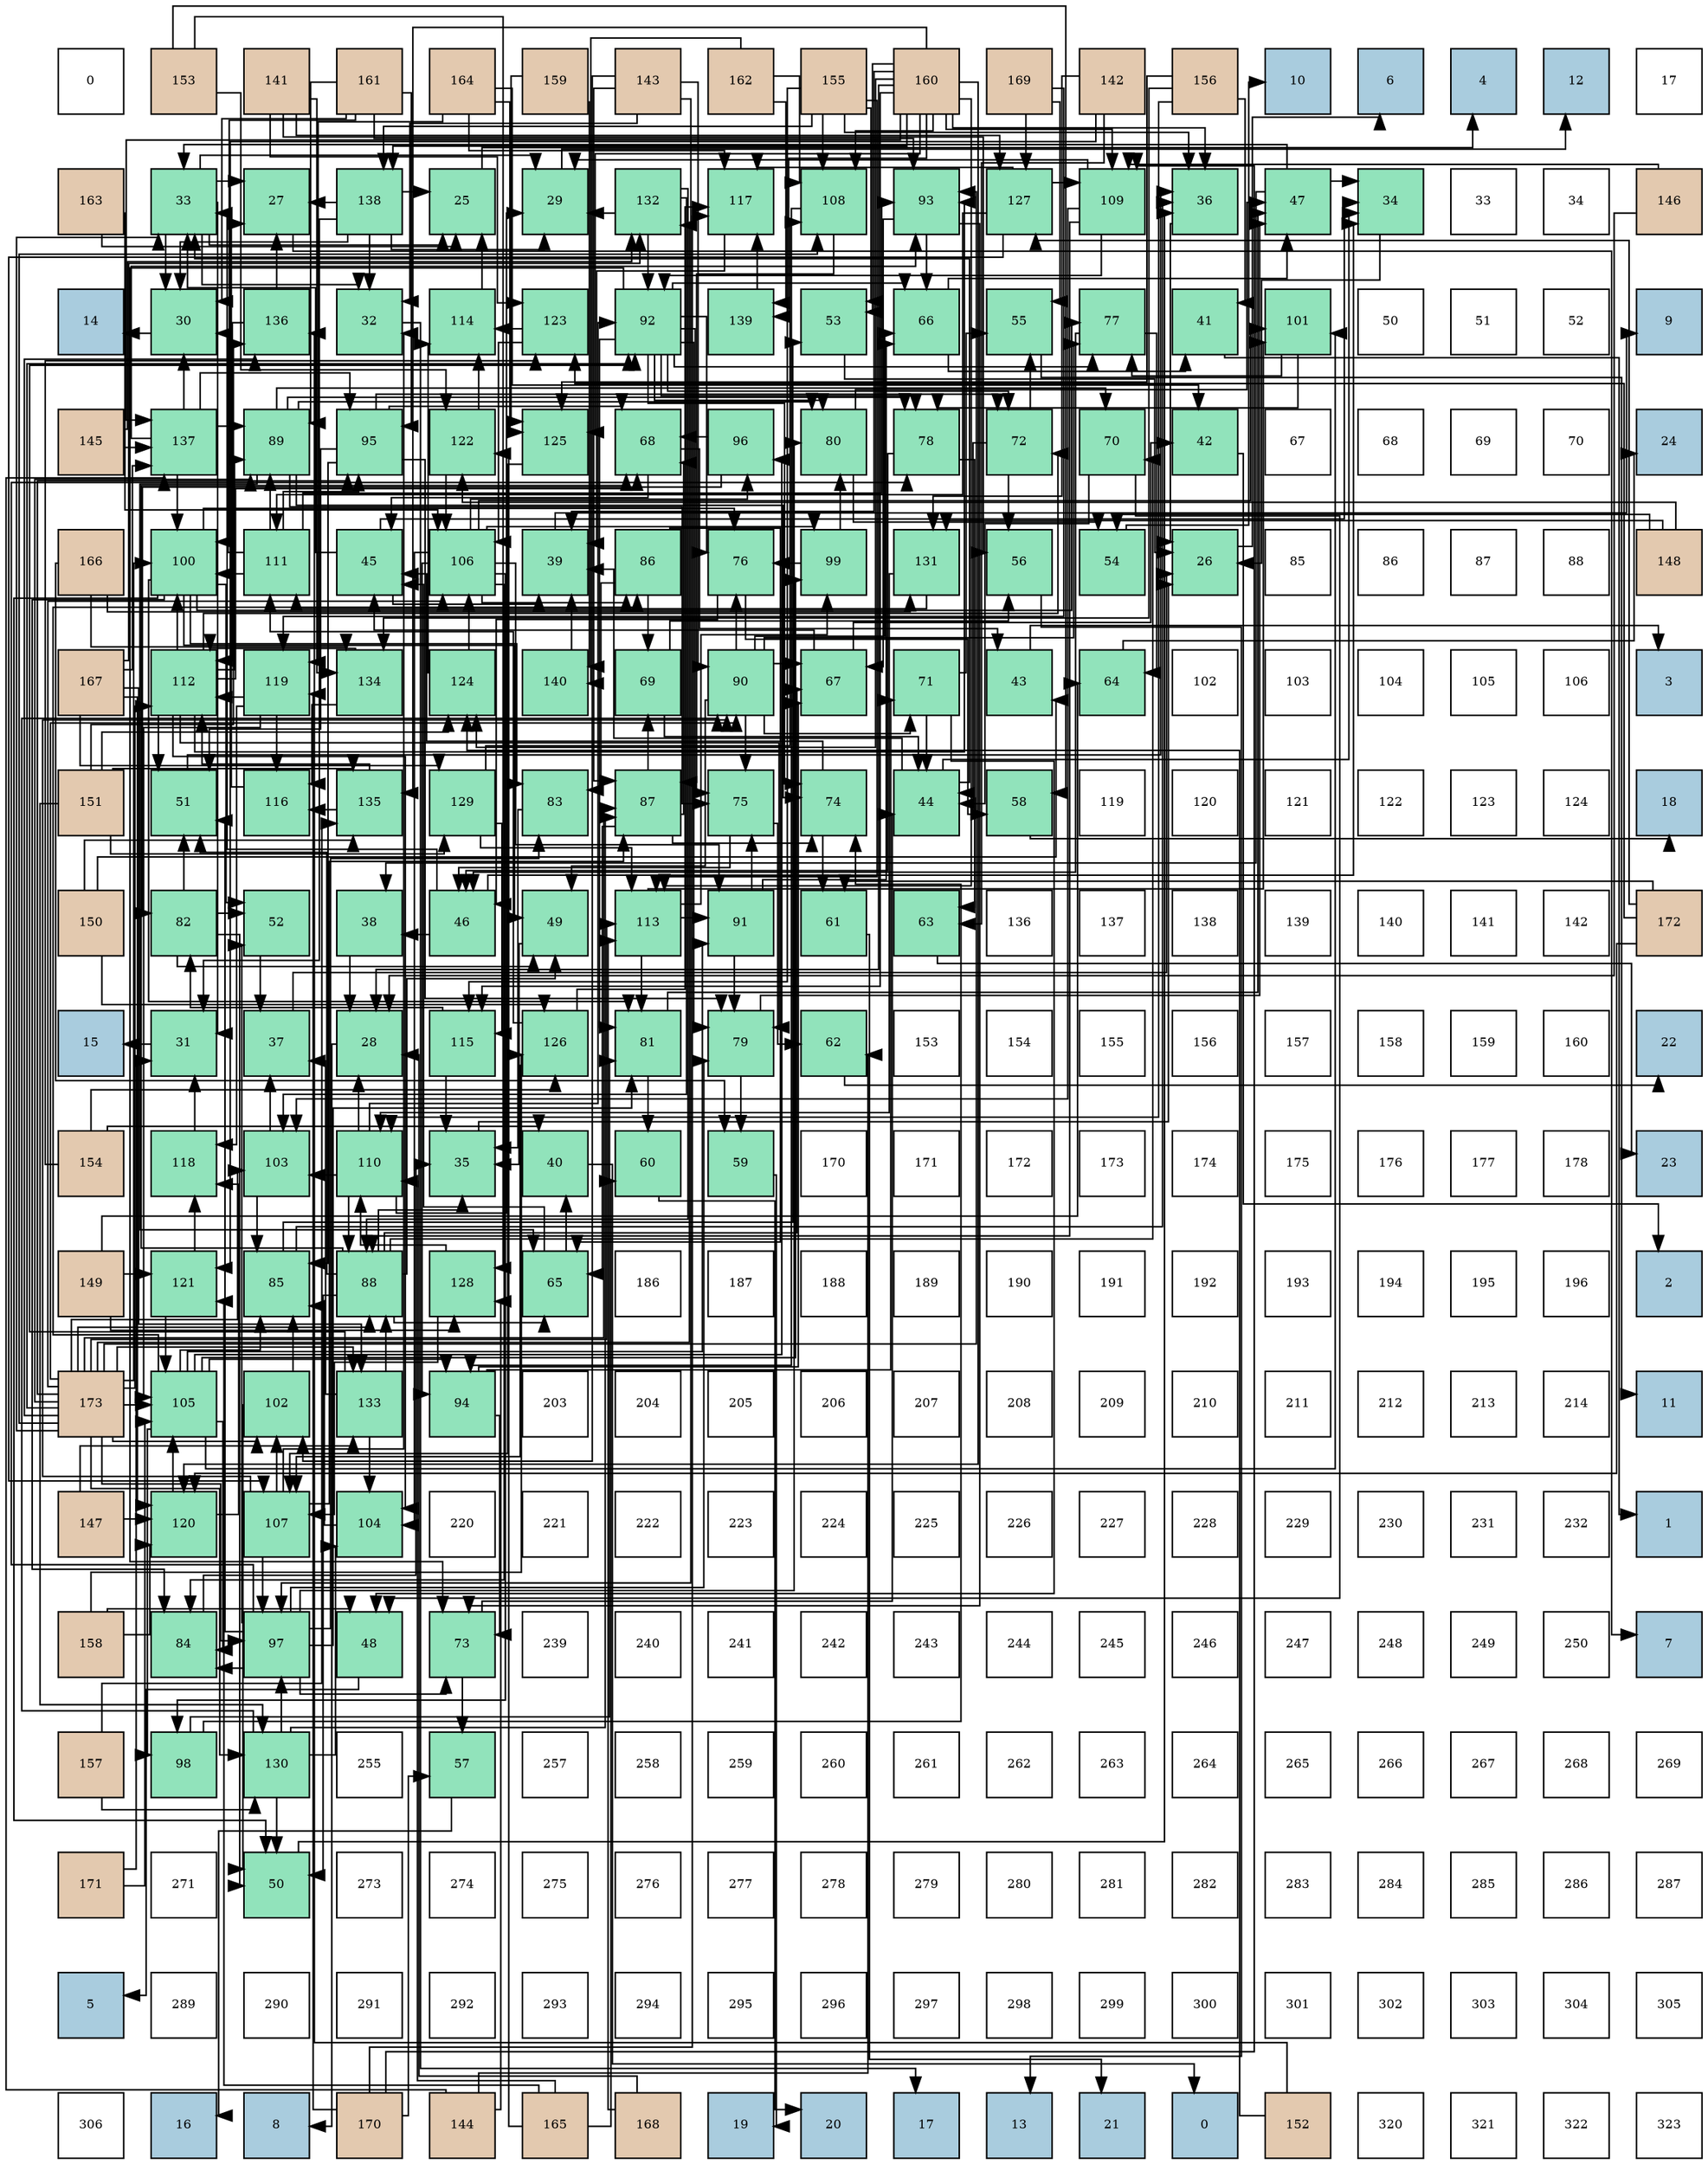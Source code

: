 digraph layout{
 rankdir=TB;
 splines=ortho;
 node [style=filled shape=square fixedsize=true width=0.6];
0[label="0", fontsize=8, fillcolor="#ffffff"];
1[label="153", fontsize=8, fillcolor="#e3c9af"];
2[label="141", fontsize=8, fillcolor="#e3c9af"];
3[label="161", fontsize=8, fillcolor="#e3c9af"];
4[label="164", fontsize=8, fillcolor="#e3c9af"];
5[label="159", fontsize=8, fillcolor="#e3c9af"];
6[label="143", fontsize=8, fillcolor="#e3c9af"];
7[label="162", fontsize=8, fillcolor="#e3c9af"];
8[label="155", fontsize=8, fillcolor="#e3c9af"];
9[label="160", fontsize=8, fillcolor="#e3c9af"];
10[label="169", fontsize=8, fillcolor="#e3c9af"];
11[label="142", fontsize=8, fillcolor="#e3c9af"];
12[label="156", fontsize=8, fillcolor="#e3c9af"];
13[label="10", fontsize=8, fillcolor="#a9ccde"];
14[label="6", fontsize=8, fillcolor="#a9ccde"];
15[label="4", fontsize=8, fillcolor="#a9ccde"];
16[label="12", fontsize=8, fillcolor="#a9ccde"];
17[label="17", fontsize=8, fillcolor="#ffffff"];
18[label="163", fontsize=8, fillcolor="#e3c9af"];
19[label="33", fontsize=8, fillcolor="#91e3bb"];
20[label="27", fontsize=8, fillcolor="#91e3bb"];
21[label="138", fontsize=8, fillcolor="#91e3bb"];
22[label="25", fontsize=8, fillcolor="#91e3bb"];
23[label="29", fontsize=8, fillcolor="#91e3bb"];
24[label="132", fontsize=8, fillcolor="#91e3bb"];
25[label="117", fontsize=8, fillcolor="#91e3bb"];
26[label="108", fontsize=8, fillcolor="#91e3bb"];
27[label="93", fontsize=8, fillcolor="#91e3bb"];
28[label="127", fontsize=8, fillcolor="#91e3bb"];
29[label="109", fontsize=8, fillcolor="#91e3bb"];
30[label="36", fontsize=8, fillcolor="#91e3bb"];
31[label="47", fontsize=8, fillcolor="#91e3bb"];
32[label="34", fontsize=8, fillcolor="#91e3bb"];
33[label="33", fontsize=8, fillcolor="#ffffff"];
34[label="34", fontsize=8, fillcolor="#ffffff"];
35[label="146", fontsize=8, fillcolor="#e3c9af"];
36[label="14", fontsize=8, fillcolor="#a9ccde"];
37[label="30", fontsize=8, fillcolor="#91e3bb"];
38[label="136", fontsize=8, fillcolor="#91e3bb"];
39[label="32", fontsize=8, fillcolor="#91e3bb"];
40[label="114", fontsize=8, fillcolor="#91e3bb"];
41[label="123", fontsize=8, fillcolor="#91e3bb"];
42[label="92", fontsize=8, fillcolor="#91e3bb"];
43[label="139", fontsize=8, fillcolor="#91e3bb"];
44[label="53", fontsize=8, fillcolor="#91e3bb"];
45[label="66", fontsize=8, fillcolor="#91e3bb"];
46[label="55", fontsize=8, fillcolor="#91e3bb"];
47[label="77", fontsize=8, fillcolor="#91e3bb"];
48[label="41", fontsize=8, fillcolor="#91e3bb"];
49[label="101", fontsize=8, fillcolor="#91e3bb"];
50[label="50", fontsize=8, fillcolor="#ffffff"];
51[label="51", fontsize=8, fillcolor="#ffffff"];
52[label="52", fontsize=8, fillcolor="#ffffff"];
53[label="9", fontsize=8, fillcolor="#a9ccde"];
54[label="145", fontsize=8, fillcolor="#e3c9af"];
55[label="137", fontsize=8, fillcolor="#91e3bb"];
56[label="89", fontsize=8, fillcolor="#91e3bb"];
57[label="95", fontsize=8, fillcolor="#91e3bb"];
58[label="122", fontsize=8, fillcolor="#91e3bb"];
59[label="125", fontsize=8, fillcolor="#91e3bb"];
60[label="68", fontsize=8, fillcolor="#91e3bb"];
61[label="96", fontsize=8, fillcolor="#91e3bb"];
62[label="80", fontsize=8, fillcolor="#91e3bb"];
63[label="78", fontsize=8, fillcolor="#91e3bb"];
64[label="72", fontsize=8, fillcolor="#91e3bb"];
65[label="70", fontsize=8, fillcolor="#91e3bb"];
66[label="42", fontsize=8, fillcolor="#91e3bb"];
67[label="67", fontsize=8, fillcolor="#ffffff"];
68[label="68", fontsize=8, fillcolor="#ffffff"];
69[label="69", fontsize=8, fillcolor="#ffffff"];
70[label="70", fontsize=8, fillcolor="#ffffff"];
71[label="24", fontsize=8, fillcolor="#a9ccde"];
72[label="166", fontsize=8, fillcolor="#e3c9af"];
73[label="100", fontsize=8, fillcolor="#91e3bb"];
74[label="111", fontsize=8, fillcolor="#91e3bb"];
75[label="45", fontsize=8, fillcolor="#91e3bb"];
76[label="106", fontsize=8, fillcolor="#91e3bb"];
77[label="39", fontsize=8, fillcolor="#91e3bb"];
78[label="86", fontsize=8, fillcolor="#91e3bb"];
79[label="76", fontsize=8, fillcolor="#91e3bb"];
80[label="99", fontsize=8, fillcolor="#91e3bb"];
81[label="131", fontsize=8, fillcolor="#91e3bb"];
82[label="56", fontsize=8, fillcolor="#91e3bb"];
83[label="54", fontsize=8, fillcolor="#91e3bb"];
84[label="26", fontsize=8, fillcolor="#91e3bb"];
85[label="85", fontsize=8, fillcolor="#ffffff"];
86[label="86", fontsize=8, fillcolor="#ffffff"];
87[label="87", fontsize=8, fillcolor="#ffffff"];
88[label="88", fontsize=8, fillcolor="#ffffff"];
89[label="148", fontsize=8, fillcolor="#e3c9af"];
90[label="167", fontsize=8, fillcolor="#e3c9af"];
91[label="112", fontsize=8, fillcolor="#91e3bb"];
92[label="119", fontsize=8, fillcolor="#91e3bb"];
93[label="134", fontsize=8, fillcolor="#91e3bb"];
94[label="124", fontsize=8, fillcolor="#91e3bb"];
95[label="140", fontsize=8, fillcolor="#91e3bb"];
96[label="69", fontsize=8, fillcolor="#91e3bb"];
97[label="90", fontsize=8, fillcolor="#91e3bb"];
98[label="67", fontsize=8, fillcolor="#91e3bb"];
99[label="71", fontsize=8, fillcolor="#91e3bb"];
100[label="43", fontsize=8, fillcolor="#91e3bb"];
101[label="64", fontsize=8, fillcolor="#91e3bb"];
102[label="102", fontsize=8, fillcolor="#ffffff"];
103[label="103", fontsize=8, fillcolor="#ffffff"];
104[label="104", fontsize=8, fillcolor="#ffffff"];
105[label="105", fontsize=8, fillcolor="#ffffff"];
106[label="106", fontsize=8, fillcolor="#ffffff"];
107[label="3", fontsize=8, fillcolor="#a9ccde"];
108[label="151", fontsize=8, fillcolor="#e3c9af"];
109[label="51", fontsize=8, fillcolor="#91e3bb"];
110[label="116", fontsize=8, fillcolor="#91e3bb"];
111[label="135", fontsize=8, fillcolor="#91e3bb"];
112[label="129", fontsize=8, fillcolor="#91e3bb"];
113[label="83", fontsize=8, fillcolor="#91e3bb"];
114[label="87", fontsize=8, fillcolor="#91e3bb"];
115[label="75", fontsize=8, fillcolor="#91e3bb"];
116[label="74", fontsize=8, fillcolor="#91e3bb"];
117[label="44", fontsize=8, fillcolor="#91e3bb"];
118[label="58", fontsize=8, fillcolor="#91e3bb"];
119[label="119", fontsize=8, fillcolor="#ffffff"];
120[label="120", fontsize=8, fillcolor="#ffffff"];
121[label="121", fontsize=8, fillcolor="#ffffff"];
122[label="122", fontsize=8, fillcolor="#ffffff"];
123[label="123", fontsize=8, fillcolor="#ffffff"];
124[label="124", fontsize=8, fillcolor="#ffffff"];
125[label="18", fontsize=8, fillcolor="#a9ccde"];
126[label="150", fontsize=8, fillcolor="#e3c9af"];
127[label="82", fontsize=8, fillcolor="#91e3bb"];
128[label="52", fontsize=8, fillcolor="#91e3bb"];
129[label="38", fontsize=8, fillcolor="#91e3bb"];
130[label="46", fontsize=8, fillcolor="#91e3bb"];
131[label="49", fontsize=8, fillcolor="#91e3bb"];
132[label="113", fontsize=8, fillcolor="#91e3bb"];
133[label="91", fontsize=8, fillcolor="#91e3bb"];
134[label="61", fontsize=8, fillcolor="#91e3bb"];
135[label="63", fontsize=8, fillcolor="#91e3bb"];
136[label="136", fontsize=8, fillcolor="#ffffff"];
137[label="137", fontsize=8, fillcolor="#ffffff"];
138[label="138", fontsize=8, fillcolor="#ffffff"];
139[label="139", fontsize=8, fillcolor="#ffffff"];
140[label="140", fontsize=8, fillcolor="#ffffff"];
141[label="141", fontsize=8, fillcolor="#ffffff"];
142[label="142", fontsize=8, fillcolor="#ffffff"];
143[label="172", fontsize=8, fillcolor="#e3c9af"];
144[label="15", fontsize=8, fillcolor="#a9ccde"];
145[label="31", fontsize=8, fillcolor="#91e3bb"];
146[label="37", fontsize=8, fillcolor="#91e3bb"];
147[label="28", fontsize=8, fillcolor="#91e3bb"];
148[label="115", fontsize=8, fillcolor="#91e3bb"];
149[label="126", fontsize=8, fillcolor="#91e3bb"];
150[label="81", fontsize=8, fillcolor="#91e3bb"];
151[label="79", fontsize=8, fillcolor="#91e3bb"];
152[label="62", fontsize=8, fillcolor="#91e3bb"];
153[label="153", fontsize=8, fillcolor="#ffffff"];
154[label="154", fontsize=8, fillcolor="#ffffff"];
155[label="155", fontsize=8, fillcolor="#ffffff"];
156[label="156", fontsize=8, fillcolor="#ffffff"];
157[label="157", fontsize=8, fillcolor="#ffffff"];
158[label="158", fontsize=8, fillcolor="#ffffff"];
159[label="159", fontsize=8, fillcolor="#ffffff"];
160[label="160", fontsize=8, fillcolor="#ffffff"];
161[label="22", fontsize=8, fillcolor="#a9ccde"];
162[label="154", fontsize=8, fillcolor="#e3c9af"];
163[label="118", fontsize=8, fillcolor="#91e3bb"];
164[label="103", fontsize=8, fillcolor="#91e3bb"];
165[label="110", fontsize=8, fillcolor="#91e3bb"];
166[label="35", fontsize=8, fillcolor="#91e3bb"];
167[label="40", fontsize=8, fillcolor="#91e3bb"];
168[label="60", fontsize=8, fillcolor="#91e3bb"];
169[label="59", fontsize=8, fillcolor="#91e3bb"];
170[label="170", fontsize=8, fillcolor="#ffffff"];
171[label="171", fontsize=8, fillcolor="#ffffff"];
172[label="172", fontsize=8, fillcolor="#ffffff"];
173[label="173", fontsize=8, fillcolor="#ffffff"];
174[label="174", fontsize=8, fillcolor="#ffffff"];
175[label="175", fontsize=8, fillcolor="#ffffff"];
176[label="176", fontsize=8, fillcolor="#ffffff"];
177[label="177", fontsize=8, fillcolor="#ffffff"];
178[label="178", fontsize=8, fillcolor="#ffffff"];
179[label="23", fontsize=8, fillcolor="#a9ccde"];
180[label="149", fontsize=8, fillcolor="#e3c9af"];
181[label="121", fontsize=8, fillcolor="#91e3bb"];
182[label="85", fontsize=8, fillcolor="#91e3bb"];
183[label="88", fontsize=8, fillcolor="#91e3bb"];
184[label="128", fontsize=8, fillcolor="#91e3bb"];
185[label="65", fontsize=8, fillcolor="#91e3bb"];
186[label="186", fontsize=8, fillcolor="#ffffff"];
187[label="187", fontsize=8, fillcolor="#ffffff"];
188[label="188", fontsize=8, fillcolor="#ffffff"];
189[label="189", fontsize=8, fillcolor="#ffffff"];
190[label="190", fontsize=8, fillcolor="#ffffff"];
191[label="191", fontsize=8, fillcolor="#ffffff"];
192[label="192", fontsize=8, fillcolor="#ffffff"];
193[label="193", fontsize=8, fillcolor="#ffffff"];
194[label="194", fontsize=8, fillcolor="#ffffff"];
195[label="195", fontsize=8, fillcolor="#ffffff"];
196[label="196", fontsize=8, fillcolor="#ffffff"];
197[label="2", fontsize=8, fillcolor="#a9ccde"];
198[label="173", fontsize=8, fillcolor="#e3c9af"];
199[label="105", fontsize=8, fillcolor="#91e3bb"];
200[label="102", fontsize=8, fillcolor="#91e3bb"];
201[label="133", fontsize=8, fillcolor="#91e3bb"];
202[label="94", fontsize=8, fillcolor="#91e3bb"];
203[label="203", fontsize=8, fillcolor="#ffffff"];
204[label="204", fontsize=8, fillcolor="#ffffff"];
205[label="205", fontsize=8, fillcolor="#ffffff"];
206[label="206", fontsize=8, fillcolor="#ffffff"];
207[label="207", fontsize=8, fillcolor="#ffffff"];
208[label="208", fontsize=8, fillcolor="#ffffff"];
209[label="209", fontsize=8, fillcolor="#ffffff"];
210[label="210", fontsize=8, fillcolor="#ffffff"];
211[label="211", fontsize=8, fillcolor="#ffffff"];
212[label="212", fontsize=8, fillcolor="#ffffff"];
213[label="213", fontsize=8, fillcolor="#ffffff"];
214[label="214", fontsize=8, fillcolor="#ffffff"];
215[label="11", fontsize=8, fillcolor="#a9ccde"];
216[label="147", fontsize=8, fillcolor="#e3c9af"];
217[label="120", fontsize=8, fillcolor="#91e3bb"];
218[label="107", fontsize=8, fillcolor="#91e3bb"];
219[label="104", fontsize=8, fillcolor="#91e3bb"];
220[label="220", fontsize=8, fillcolor="#ffffff"];
221[label="221", fontsize=8, fillcolor="#ffffff"];
222[label="222", fontsize=8, fillcolor="#ffffff"];
223[label="223", fontsize=8, fillcolor="#ffffff"];
224[label="224", fontsize=8, fillcolor="#ffffff"];
225[label="225", fontsize=8, fillcolor="#ffffff"];
226[label="226", fontsize=8, fillcolor="#ffffff"];
227[label="227", fontsize=8, fillcolor="#ffffff"];
228[label="228", fontsize=8, fillcolor="#ffffff"];
229[label="229", fontsize=8, fillcolor="#ffffff"];
230[label="230", fontsize=8, fillcolor="#ffffff"];
231[label="231", fontsize=8, fillcolor="#ffffff"];
232[label="232", fontsize=8, fillcolor="#ffffff"];
233[label="1", fontsize=8, fillcolor="#a9ccde"];
234[label="158", fontsize=8, fillcolor="#e3c9af"];
235[label="84", fontsize=8, fillcolor="#91e3bb"];
236[label="97", fontsize=8, fillcolor="#91e3bb"];
237[label="48", fontsize=8, fillcolor="#91e3bb"];
238[label="73", fontsize=8, fillcolor="#91e3bb"];
239[label="239", fontsize=8, fillcolor="#ffffff"];
240[label="240", fontsize=8, fillcolor="#ffffff"];
241[label="241", fontsize=8, fillcolor="#ffffff"];
242[label="242", fontsize=8, fillcolor="#ffffff"];
243[label="243", fontsize=8, fillcolor="#ffffff"];
244[label="244", fontsize=8, fillcolor="#ffffff"];
245[label="245", fontsize=8, fillcolor="#ffffff"];
246[label="246", fontsize=8, fillcolor="#ffffff"];
247[label="247", fontsize=8, fillcolor="#ffffff"];
248[label="248", fontsize=8, fillcolor="#ffffff"];
249[label="249", fontsize=8, fillcolor="#ffffff"];
250[label="250", fontsize=8, fillcolor="#ffffff"];
251[label="7", fontsize=8, fillcolor="#a9ccde"];
252[label="157", fontsize=8, fillcolor="#e3c9af"];
253[label="98", fontsize=8, fillcolor="#91e3bb"];
254[label="130", fontsize=8, fillcolor="#91e3bb"];
255[label="255", fontsize=8, fillcolor="#ffffff"];
256[label="57", fontsize=8, fillcolor="#91e3bb"];
257[label="257", fontsize=8, fillcolor="#ffffff"];
258[label="258", fontsize=8, fillcolor="#ffffff"];
259[label="259", fontsize=8, fillcolor="#ffffff"];
260[label="260", fontsize=8, fillcolor="#ffffff"];
261[label="261", fontsize=8, fillcolor="#ffffff"];
262[label="262", fontsize=8, fillcolor="#ffffff"];
263[label="263", fontsize=8, fillcolor="#ffffff"];
264[label="264", fontsize=8, fillcolor="#ffffff"];
265[label="265", fontsize=8, fillcolor="#ffffff"];
266[label="266", fontsize=8, fillcolor="#ffffff"];
267[label="267", fontsize=8, fillcolor="#ffffff"];
268[label="268", fontsize=8, fillcolor="#ffffff"];
269[label="269", fontsize=8, fillcolor="#ffffff"];
270[label="171", fontsize=8, fillcolor="#e3c9af"];
271[label="271", fontsize=8, fillcolor="#ffffff"];
272[label="50", fontsize=8, fillcolor="#91e3bb"];
273[label="273", fontsize=8, fillcolor="#ffffff"];
274[label="274", fontsize=8, fillcolor="#ffffff"];
275[label="275", fontsize=8, fillcolor="#ffffff"];
276[label="276", fontsize=8, fillcolor="#ffffff"];
277[label="277", fontsize=8, fillcolor="#ffffff"];
278[label="278", fontsize=8, fillcolor="#ffffff"];
279[label="279", fontsize=8, fillcolor="#ffffff"];
280[label="280", fontsize=8, fillcolor="#ffffff"];
281[label="281", fontsize=8, fillcolor="#ffffff"];
282[label="282", fontsize=8, fillcolor="#ffffff"];
283[label="283", fontsize=8, fillcolor="#ffffff"];
284[label="284", fontsize=8, fillcolor="#ffffff"];
285[label="285", fontsize=8, fillcolor="#ffffff"];
286[label="286", fontsize=8, fillcolor="#ffffff"];
287[label="287", fontsize=8, fillcolor="#ffffff"];
288[label="5", fontsize=8, fillcolor="#a9ccde"];
289[label="289", fontsize=8, fillcolor="#ffffff"];
290[label="290", fontsize=8, fillcolor="#ffffff"];
291[label="291", fontsize=8, fillcolor="#ffffff"];
292[label="292", fontsize=8, fillcolor="#ffffff"];
293[label="293", fontsize=8, fillcolor="#ffffff"];
294[label="294", fontsize=8, fillcolor="#ffffff"];
295[label="295", fontsize=8, fillcolor="#ffffff"];
296[label="296", fontsize=8, fillcolor="#ffffff"];
297[label="297", fontsize=8, fillcolor="#ffffff"];
298[label="298", fontsize=8, fillcolor="#ffffff"];
299[label="299", fontsize=8, fillcolor="#ffffff"];
300[label="300", fontsize=8, fillcolor="#ffffff"];
301[label="301", fontsize=8, fillcolor="#ffffff"];
302[label="302", fontsize=8, fillcolor="#ffffff"];
303[label="303", fontsize=8, fillcolor="#ffffff"];
304[label="304", fontsize=8, fillcolor="#ffffff"];
305[label="305", fontsize=8, fillcolor="#ffffff"];
306[label="306", fontsize=8, fillcolor="#ffffff"];
307[label="16", fontsize=8, fillcolor="#a9ccde"];
308[label="8", fontsize=8, fillcolor="#a9ccde"];
309[label="170", fontsize=8, fillcolor="#e3c9af"];
310[label="144", fontsize=8, fillcolor="#e3c9af"];
311[label="165", fontsize=8, fillcolor="#e3c9af"];
312[label="168", fontsize=8, fillcolor="#e3c9af"];
313[label="19", fontsize=8, fillcolor="#a9ccde"];
314[label="20", fontsize=8, fillcolor="#a9ccde"];
315[label="17", fontsize=8, fillcolor="#a9ccde"];
316[label="13", fontsize=8, fillcolor="#a9ccde"];
317[label="21", fontsize=8, fillcolor="#a9ccde"];
318[label="0", fontsize=8, fillcolor="#a9ccde"];
319[label="152", fontsize=8, fillcolor="#e3c9af"];
320[label="320", fontsize=8, fillcolor="#ffffff"];
321[label="321", fontsize=8, fillcolor="#ffffff"];
322[label="322", fontsize=8, fillcolor="#ffffff"];
323[label="323", fontsize=8, fillcolor="#ffffff"];
edge [constraint=false, style=vis];22 -> 15;
84 -> 14;
20 -> 251;
147 -> 308;
23 -> 16;
37 -> 36;
145 -> 144;
39 -> 315;
19 -> 22;
19 -> 20;
19 -> 23;
19 -> 37;
19 -> 145;
19 -> 39;
32 -> 84;
166 -> 84;
30 -> 84;
146 -> 84;
129 -> 147;
77 -> 53;
167 -> 318;
48 -> 233;
66 -> 197;
100 -> 107;
117 -> 19;
117 -> 32;
117 -> 77;
75 -> 19;
75 -> 32;
75 -> 77;
130 -> 19;
130 -> 32;
130 -> 129;
31 -> 19;
31 -> 32;
31 -> 129;
237 -> 288;
131 -> 166;
272 -> 30;
109 -> 30;
128 -> 146;
44 -> 84;
83 -> 13;
46 -> 215;
82 -> 316;
256 -> 307;
118 -> 125;
169 -> 313;
168 -> 314;
134 -> 317;
152 -> 161;
135 -> 179;
101 -> 71;
185 -> 167;
185 -> 75;
45 -> 48;
45 -> 31;
98 -> 66;
98 -> 75;
60 -> 100;
60 -> 75;
96 -> 117;
96 -> 82;
65 -> 117;
65 -> 237;
99 -> 117;
99 -> 237;
99 -> 46;
64 -> 117;
64 -> 46;
64 -> 82;
238 -> 117;
238 -> 256;
116 -> 75;
116 -> 134;
115 -> 130;
115 -> 152;
79 -> 130;
79 -> 118;
47 -> 130;
47 -> 101;
63 -> 130;
63 -> 135;
151 -> 31;
151 -> 169;
62 -> 31;
62 -> 83;
150 -> 31;
150 -> 168;
127 -> 131;
127 -> 272;
127 -> 109;
127 -> 128;
113 -> 166;
235 -> 166;
182 -> 30;
182 -> 44;
78 -> 185;
78 -> 96;
78 -> 113;
114 -> 185;
114 -> 60;
114 -> 96;
114 -> 116;
183 -> 166;
183 -> 131;
183 -> 272;
183 -> 109;
183 -> 185;
183 -> 98;
183 -> 60;
183 -> 65;
56 -> 185;
56 -> 65;
56 -> 116;
56 -> 115;
56 -> 63;
56 -> 62;
97 -> 131;
97 -> 45;
97 -> 98;
97 -> 99;
97 -> 115;
97 -> 79;
97 -> 47;
133 -> 45;
133 -> 115;
133 -> 151;
42 -> 45;
42 -> 64;
42 -> 238;
42 -> 116;
42 -> 115;
42 -> 79;
42 -> 47;
42 -> 63;
42 -> 151;
42 -> 62;
42 -> 150;
27 -> 45;
27 -> 98;
27 -> 238;
202 -> 98;
202 -> 99;
202 -> 238;
57 -> 109;
57 -> 60;
57 -> 64;
57 -> 151;
57 -> 182;
61 -> 60;
61 -> 127;
236 -> 109;
236 -> 128;
236 -> 238;
236 -> 63;
236 -> 151;
236 -> 62;
236 -> 150;
236 -> 113;
236 -> 235;
253 -> 116;
253 -> 150;
80 -> 79;
80 -> 62;
73 -> 131;
73 -> 272;
73 -> 128;
73 -> 79;
73 -> 47;
73 -> 150;
73 -> 113;
73 -> 235;
49 -> 47;
49 -> 63;
200 -> 272;
200 -> 182;
164 -> 146;
164 -> 182;
219 -> 182;
199 -> 235;
199 -> 182;
199 -> 78;
199 -> 133;
199 -> 202;
199 -> 61;
199 -> 253;
199 -> 80;
199 -> 49;
76 -> 235;
76 -> 78;
76 -> 133;
76 -> 202;
76 -> 61;
76 -> 253;
76 -> 80;
76 -> 49;
76 -> 219;
218 -> 39;
218 -> 114;
218 -> 97;
218 -> 236;
218 -> 200;
26 -> 114;
26 -> 202;
29 -> 23;
29 -> 183;
29 -> 42;
29 -> 164;
165 -> 147;
165 -> 23;
165 -> 183;
165 -> 42;
165 -> 164;
74 -> 37;
74 -> 56;
74 -> 27;
74 -> 57;
74 -> 73;
91 -> 109;
91 -> 60;
91 -> 64;
91 -> 151;
91 -> 56;
91 -> 27;
91 -> 73;
91 -> 219;
132 -> 150;
132 -> 133;
132 -> 80;
132 -> 49;
40 -> 22;
148 -> 166;
148 -> 127;
110 -> 20;
25 -> 77;
163 -> 145;
92 -> 199;
92 -> 91;
92 -> 110;
92 -> 163;
217 -> 199;
217 -> 163;
181 -> 199;
181 -> 163;
58 -> 76;
58 -> 40;
41 -> 76;
41 -> 40;
94 -> 76;
94 -> 40;
59 -> 218;
149 -> 218;
149 -> 74;
149 -> 25;
28 -> 218;
28 -> 29;
28 -> 74;
28 -> 25;
184 -> 218;
184 -> 165;
112 -> 26;
112 -> 132;
112 -> 148;
254 -> 272;
254 -> 114;
254 -> 97;
254 -> 236;
254 -> 219;
81 -> 165;
81 -> 74;
24 -> 23;
24 -> 183;
24 -> 42;
24 -> 164;
201 -> 146;
201 -> 183;
201 -> 42;
201 -> 219;
93 -> 91;
93 -> 110;
111 -> 91;
111 -> 110;
38 -> 20;
38 -> 91;
55 -> 37;
55 -> 56;
55 -> 27;
55 -> 57;
55 -> 73;
21 -> 22;
21 -> 20;
21 -> 23;
21 -> 37;
21 -> 145;
21 -> 39;
43 -> 25;
95 -> 77;
2 -> 82;
2 -> 41;
2 -> 28;
2 -> 93;
11 -> 135;
11 -> 181;
11 -> 81;
6 -> 39;
6 -> 114;
6 -> 97;
6 -> 236;
6 -> 200;
310 -> 152;
310 -> 184;
310 -> 55;
54 -> 24;
54 -> 55;
35 -> 147;
35 -> 29;
216 -> 217;
216 -> 201;
89 -> 83;
89 -> 58;
89 -> 81;
180 -> 101;
180 -> 181;
180 -> 184;
126 -> 100;
126 -> 149;
126 -> 111;
108 -> 94;
108 -> 112;
108 -> 254;
108 -> 111;
108 -> 38;
319 -> 94;
319 -> 38;
1 -> 118;
1 -> 58;
1 -> 184;
162 -> 167;
162 -> 41;
162 -> 149;
8 -> 30;
8 -> 44;
8 -> 26;
8 -> 132;
8 -> 148;
8 -> 21;
12 -> 48;
12 -> 165;
12 -> 59;
12 -> 93;
252 -> 254;
252 -> 111;
234 -> 237;
234 -> 217;
234 -> 149;
5 -> 59;
5 -> 95;
9 -> 147;
9 -> 30;
9 -> 77;
9 -> 44;
9 -> 26;
9 -> 29;
9 -> 132;
9 -> 148;
9 -> 217;
9 -> 94;
9 -> 59;
9 -> 111;
9 -> 55;
9 -> 21;
9 -> 43;
3 -> 37;
3 -> 56;
3 -> 27;
3 -> 57;
3 -> 73;
7 -> 26;
7 -> 43;
7 -> 95;
18 -> 22;
18 -> 76;
4 -> 66;
4 -> 25;
4 -> 92;
4 -> 59;
311 -> 168;
311 -> 165;
311 -> 181;
311 -> 58;
72 -> 169;
72 -> 81;
72 -> 93;
90 -> 217;
90 -> 112;
90 -> 24;
90 -> 201;
90 -> 55;
312 -> 147;
312 -> 132;
10 -> 46;
10 -> 92;
10 -> 28;
309 -> 256;
309 -> 29;
309 -> 25;
309 -> 92;
270 -> 145;
270 -> 199;
143 -> 134;
143 -> 217;
143 -> 41;
143 -> 28;
198 -> 19;
198 -> 114;
198 -> 183;
198 -> 56;
198 -> 97;
198 -> 42;
198 -> 27;
198 -> 57;
198 -> 236;
198 -> 73;
198 -> 200;
198 -> 164;
198 -> 199;
198 -> 76;
198 -> 26;
198 -> 91;
198 -> 132;
198 -> 254;
198 -> 24;
198 -> 201;
198 -> 38;
edge [constraint=true, style=invis];
0 -> 18 -> 36 -> 54 -> 72 -> 90 -> 108 -> 126 -> 144 -> 162 -> 180 -> 198 -> 216 -> 234 -> 252 -> 270 -> 288 -> 306;
1 -> 19 -> 37 -> 55 -> 73 -> 91 -> 109 -> 127 -> 145 -> 163 -> 181 -> 199 -> 217 -> 235 -> 253 -> 271 -> 289 -> 307;
2 -> 20 -> 38 -> 56 -> 74 -> 92 -> 110 -> 128 -> 146 -> 164 -> 182 -> 200 -> 218 -> 236 -> 254 -> 272 -> 290 -> 308;
3 -> 21 -> 39 -> 57 -> 75 -> 93 -> 111 -> 129 -> 147 -> 165 -> 183 -> 201 -> 219 -> 237 -> 255 -> 273 -> 291 -> 309;
4 -> 22 -> 40 -> 58 -> 76 -> 94 -> 112 -> 130 -> 148 -> 166 -> 184 -> 202 -> 220 -> 238 -> 256 -> 274 -> 292 -> 310;
5 -> 23 -> 41 -> 59 -> 77 -> 95 -> 113 -> 131 -> 149 -> 167 -> 185 -> 203 -> 221 -> 239 -> 257 -> 275 -> 293 -> 311;
6 -> 24 -> 42 -> 60 -> 78 -> 96 -> 114 -> 132 -> 150 -> 168 -> 186 -> 204 -> 222 -> 240 -> 258 -> 276 -> 294 -> 312;
7 -> 25 -> 43 -> 61 -> 79 -> 97 -> 115 -> 133 -> 151 -> 169 -> 187 -> 205 -> 223 -> 241 -> 259 -> 277 -> 295 -> 313;
8 -> 26 -> 44 -> 62 -> 80 -> 98 -> 116 -> 134 -> 152 -> 170 -> 188 -> 206 -> 224 -> 242 -> 260 -> 278 -> 296 -> 314;
9 -> 27 -> 45 -> 63 -> 81 -> 99 -> 117 -> 135 -> 153 -> 171 -> 189 -> 207 -> 225 -> 243 -> 261 -> 279 -> 297 -> 315;
10 -> 28 -> 46 -> 64 -> 82 -> 100 -> 118 -> 136 -> 154 -> 172 -> 190 -> 208 -> 226 -> 244 -> 262 -> 280 -> 298 -> 316;
11 -> 29 -> 47 -> 65 -> 83 -> 101 -> 119 -> 137 -> 155 -> 173 -> 191 -> 209 -> 227 -> 245 -> 263 -> 281 -> 299 -> 317;
12 -> 30 -> 48 -> 66 -> 84 -> 102 -> 120 -> 138 -> 156 -> 174 -> 192 -> 210 -> 228 -> 246 -> 264 -> 282 -> 300 -> 318;
13 -> 31 -> 49 -> 67 -> 85 -> 103 -> 121 -> 139 -> 157 -> 175 -> 193 -> 211 -> 229 -> 247 -> 265 -> 283 -> 301 -> 319;
14 -> 32 -> 50 -> 68 -> 86 -> 104 -> 122 -> 140 -> 158 -> 176 -> 194 -> 212 -> 230 -> 248 -> 266 -> 284 -> 302 -> 320;
15 -> 33 -> 51 -> 69 -> 87 -> 105 -> 123 -> 141 -> 159 -> 177 -> 195 -> 213 -> 231 -> 249 -> 267 -> 285 -> 303 -> 321;
16 -> 34 -> 52 -> 70 -> 88 -> 106 -> 124 -> 142 -> 160 -> 178 -> 196 -> 214 -> 232 -> 250 -> 268 -> 286 -> 304 -> 322;
17 -> 35 -> 53 -> 71 -> 89 -> 107 -> 125 -> 143 -> 161 -> 179 -> 197 -> 215 -> 233 -> 251 -> 269 -> 287 -> 305 -> 323;
rank = same {0 -> 1 -> 2 -> 3 -> 4 -> 5 -> 6 -> 7 -> 8 -> 9 -> 10 -> 11 -> 12 -> 13 -> 14 -> 15 -> 16 -> 17};
rank = same {18 -> 19 -> 20 -> 21 -> 22 -> 23 -> 24 -> 25 -> 26 -> 27 -> 28 -> 29 -> 30 -> 31 -> 32 -> 33 -> 34 -> 35};
rank = same {36 -> 37 -> 38 -> 39 -> 40 -> 41 -> 42 -> 43 -> 44 -> 45 -> 46 -> 47 -> 48 -> 49 -> 50 -> 51 -> 52 -> 53};
rank = same {54 -> 55 -> 56 -> 57 -> 58 -> 59 -> 60 -> 61 -> 62 -> 63 -> 64 -> 65 -> 66 -> 67 -> 68 -> 69 -> 70 -> 71};
rank = same {72 -> 73 -> 74 -> 75 -> 76 -> 77 -> 78 -> 79 -> 80 -> 81 -> 82 -> 83 -> 84 -> 85 -> 86 -> 87 -> 88 -> 89};
rank = same {90 -> 91 -> 92 -> 93 -> 94 -> 95 -> 96 -> 97 -> 98 -> 99 -> 100 -> 101 -> 102 -> 103 -> 104 -> 105 -> 106 -> 107};
rank = same {108 -> 109 -> 110 -> 111 -> 112 -> 113 -> 114 -> 115 -> 116 -> 117 -> 118 -> 119 -> 120 -> 121 -> 122 -> 123 -> 124 -> 125};
rank = same {126 -> 127 -> 128 -> 129 -> 130 -> 131 -> 132 -> 133 -> 134 -> 135 -> 136 -> 137 -> 138 -> 139 -> 140 -> 141 -> 142 -> 143};
rank = same {144 -> 145 -> 146 -> 147 -> 148 -> 149 -> 150 -> 151 -> 152 -> 153 -> 154 -> 155 -> 156 -> 157 -> 158 -> 159 -> 160 -> 161};
rank = same {162 -> 163 -> 164 -> 165 -> 166 -> 167 -> 168 -> 169 -> 170 -> 171 -> 172 -> 173 -> 174 -> 175 -> 176 -> 177 -> 178 -> 179};
rank = same {180 -> 181 -> 182 -> 183 -> 184 -> 185 -> 186 -> 187 -> 188 -> 189 -> 190 -> 191 -> 192 -> 193 -> 194 -> 195 -> 196 -> 197};
rank = same {198 -> 199 -> 200 -> 201 -> 202 -> 203 -> 204 -> 205 -> 206 -> 207 -> 208 -> 209 -> 210 -> 211 -> 212 -> 213 -> 214 -> 215};
rank = same {216 -> 217 -> 218 -> 219 -> 220 -> 221 -> 222 -> 223 -> 224 -> 225 -> 226 -> 227 -> 228 -> 229 -> 230 -> 231 -> 232 -> 233};
rank = same {234 -> 235 -> 236 -> 237 -> 238 -> 239 -> 240 -> 241 -> 242 -> 243 -> 244 -> 245 -> 246 -> 247 -> 248 -> 249 -> 250 -> 251};
rank = same {252 -> 253 -> 254 -> 255 -> 256 -> 257 -> 258 -> 259 -> 260 -> 261 -> 262 -> 263 -> 264 -> 265 -> 266 -> 267 -> 268 -> 269};
rank = same {270 -> 271 -> 272 -> 273 -> 274 -> 275 -> 276 -> 277 -> 278 -> 279 -> 280 -> 281 -> 282 -> 283 -> 284 -> 285 -> 286 -> 287};
rank = same {288 -> 289 -> 290 -> 291 -> 292 -> 293 -> 294 -> 295 -> 296 -> 297 -> 298 -> 299 -> 300 -> 301 -> 302 -> 303 -> 304 -> 305};
rank = same {306 -> 307 -> 308 -> 309 -> 310 -> 311 -> 312 -> 313 -> 314 -> 315 -> 316 -> 317 -> 318 -> 319 -> 320 -> 321 -> 322 -> 323};
}